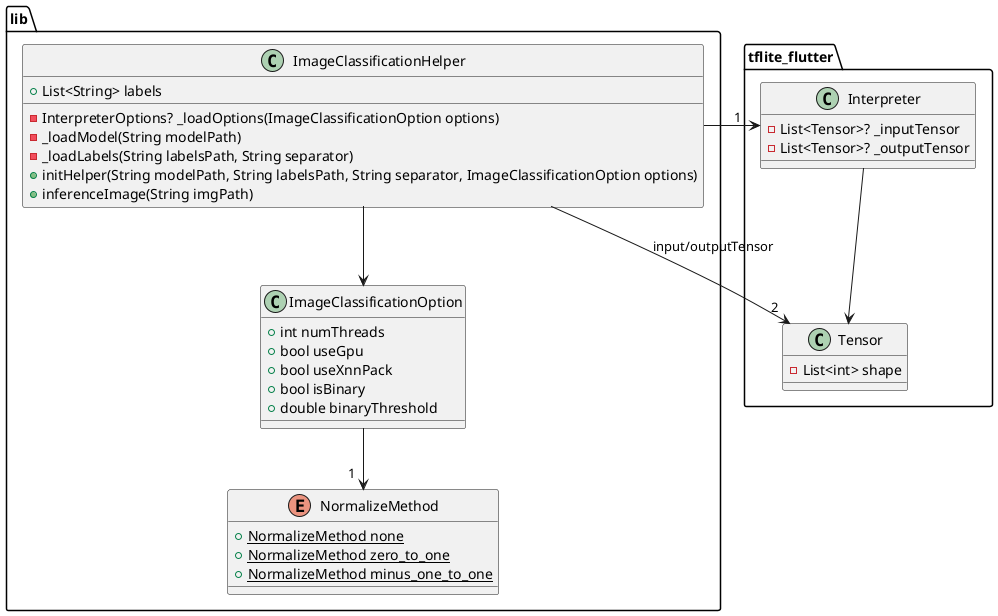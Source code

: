 @startuml
set namespaceSeparator ::

class "lib::ImageClassificationHelper" {
  +List<String> labels
  -InterpreterOptions? _loadOptions(ImageClassificationOption options)
  -_loadModel(String modelPath)
  -_loadLabels(String labelsPath, String separator)
  +initHelper(String modelPath, String labelsPath, String separator, ImageClassificationOption options)
  +inferenceImage(String imgPath)
}

"lib::ImageClassificationHelper" --> "lib::ImageClassificationOption"
"lib::ImageClassificationHelper" -right-> "1   " "tflite_flutter::Interpreter"
"lib::ImageClassificationHelper" --> "2" "tflite_flutter::Tensor" : input/outputTensor

class "tflite_flutter::Interpreter" {
    -List<Tensor>? _inputTensor
    -List<Tensor>? _outputTensor
}

"tflite_flutter::Interpreter" --> "tflite_flutter::Tensor"


class "tflite_flutter::Tensor" {
    -List<int> shape
}

class "lib::ImageClassificationOption" {
  +int numThreads
  +bool useGpu
  +bool useXnnPack
  +bool isBinary
  +double binaryThreshold
}

"lib::ImageClassificationOption" --> "1  " "lib::NormalizeMethod"

enum "lib::NormalizeMethod" {
  {static} +NormalizeMethod none
  {static} +NormalizeMethod zero_to_one
  {static} +NormalizeMethod minus_one_to_one
}

@enduml